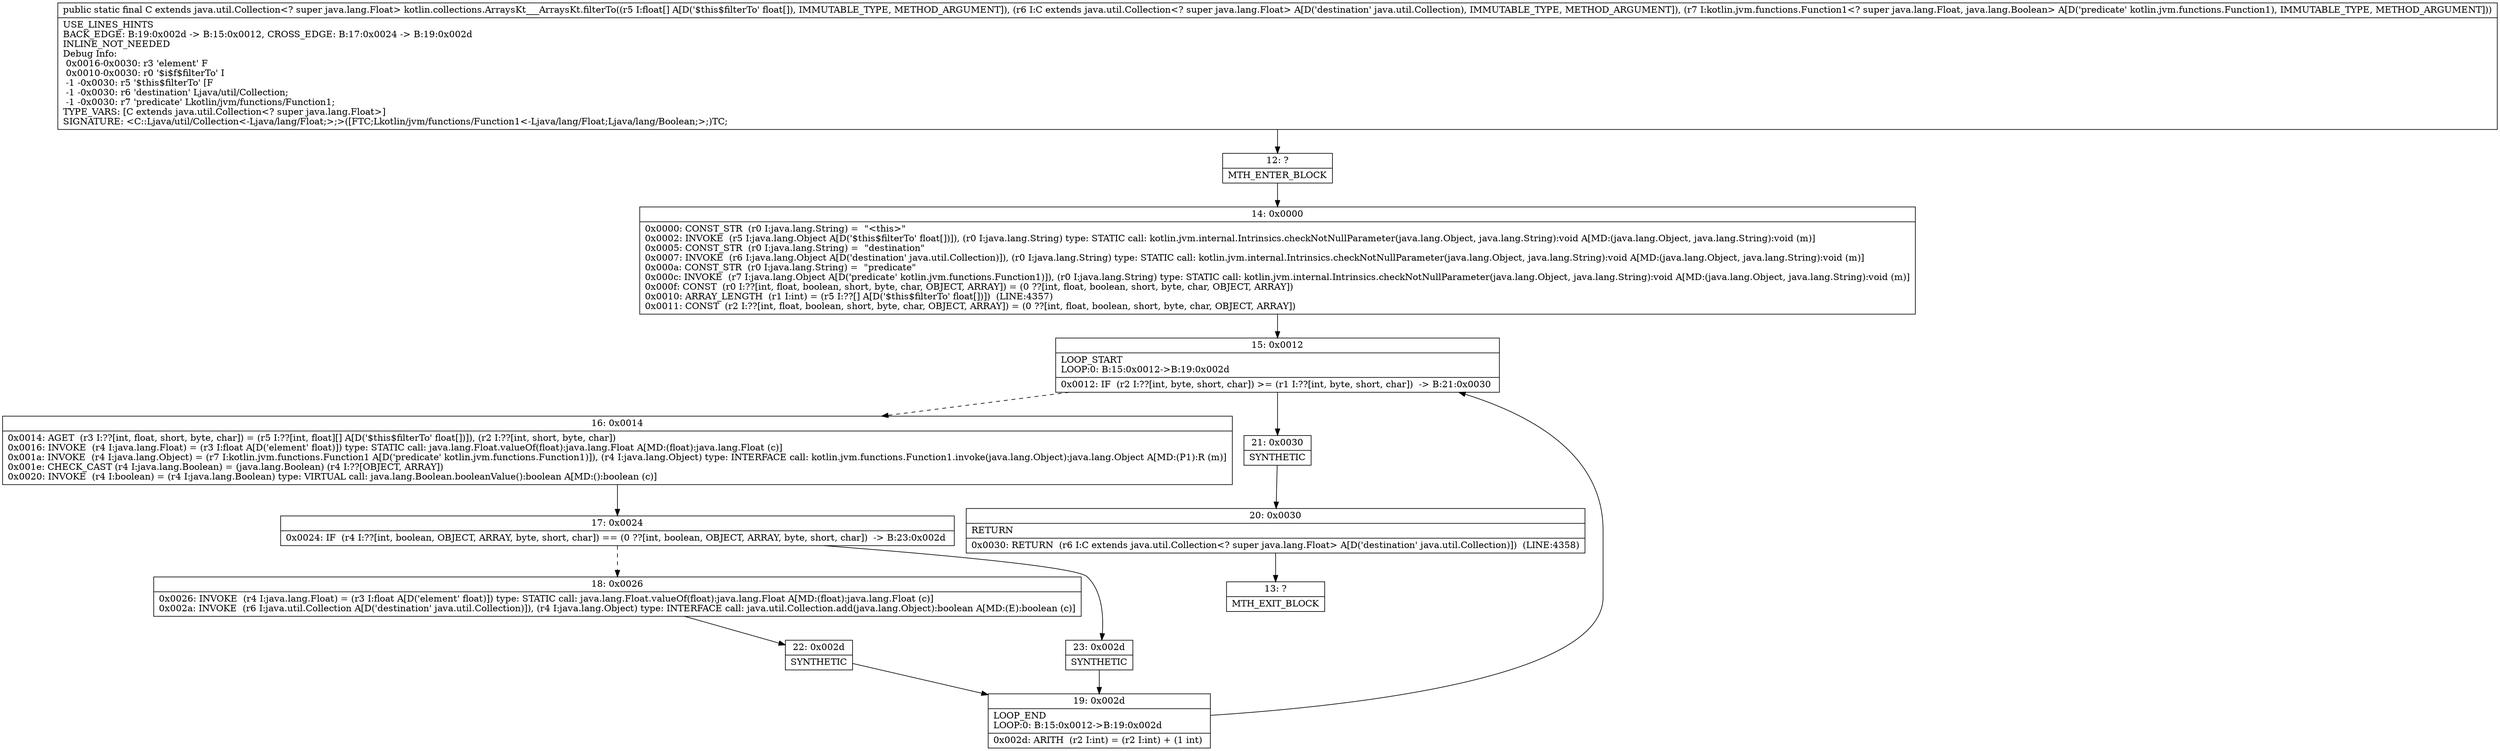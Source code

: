 digraph "CFG forkotlin.collections.ArraysKt___ArraysKt.filterTo([FLjava\/util\/Collection;Lkotlin\/jvm\/functions\/Function1;)Ljava\/util\/Collection;" {
Node_12 [shape=record,label="{12\:\ ?|MTH_ENTER_BLOCK\l}"];
Node_14 [shape=record,label="{14\:\ 0x0000|0x0000: CONST_STR  (r0 I:java.lang.String) =  \"\<this\>\" \l0x0002: INVOKE  (r5 I:java.lang.Object A[D('$this$filterTo' float[])]), (r0 I:java.lang.String) type: STATIC call: kotlin.jvm.internal.Intrinsics.checkNotNullParameter(java.lang.Object, java.lang.String):void A[MD:(java.lang.Object, java.lang.String):void (m)]\l0x0005: CONST_STR  (r0 I:java.lang.String) =  \"destination\" \l0x0007: INVOKE  (r6 I:java.lang.Object A[D('destination' java.util.Collection)]), (r0 I:java.lang.String) type: STATIC call: kotlin.jvm.internal.Intrinsics.checkNotNullParameter(java.lang.Object, java.lang.String):void A[MD:(java.lang.Object, java.lang.String):void (m)]\l0x000a: CONST_STR  (r0 I:java.lang.String) =  \"predicate\" \l0x000c: INVOKE  (r7 I:java.lang.Object A[D('predicate' kotlin.jvm.functions.Function1)]), (r0 I:java.lang.String) type: STATIC call: kotlin.jvm.internal.Intrinsics.checkNotNullParameter(java.lang.Object, java.lang.String):void A[MD:(java.lang.Object, java.lang.String):void (m)]\l0x000f: CONST  (r0 I:??[int, float, boolean, short, byte, char, OBJECT, ARRAY]) = (0 ??[int, float, boolean, short, byte, char, OBJECT, ARRAY]) \l0x0010: ARRAY_LENGTH  (r1 I:int) = (r5 I:??[] A[D('$this$filterTo' float[])])  (LINE:4357)\l0x0011: CONST  (r2 I:??[int, float, boolean, short, byte, char, OBJECT, ARRAY]) = (0 ??[int, float, boolean, short, byte, char, OBJECT, ARRAY]) \l}"];
Node_15 [shape=record,label="{15\:\ 0x0012|LOOP_START\lLOOP:0: B:15:0x0012\-\>B:19:0x002d\l|0x0012: IF  (r2 I:??[int, byte, short, char]) \>= (r1 I:??[int, byte, short, char])  \-\> B:21:0x0030 \l}"];
Node_16 [shape=record,label="{16\:\ 0x0014|0x0014: AGET  (r3 I:??[int, float, short, byte, char]) = (r5 I:??[int, float][] A[D('$this$filterTo' float[])]), (r2 I:??[int, short, byte, char]) \l0x0016: INVOKE  (r4 I:java.lang.Float) = (r3 I:float A[D('element' float)]) type: STATIC call: java.lang.Float.valueOf(float):java.lang.Float A[MD:(float):java.lang.Float (c)]\l0x001a: INVOKE  (r4 I:java.lang.Object) = (r7 I:kotlin.jvm.functions.Function1 A[D('predicate' kotlin.jvm.functions.Function1)]), (r4 I:java.lang.Object) type: INTERFACE call: kotlin.jvm.functions.Function1.invoke(java.lang.Object):java.lang.Object A[MD:(P1):R (m)]\l0x001e: CHECK_CAST (r4 I:java.lang.Boolean) = (java.lang.Boolean) (r4 I:??[OBJECT, ARRAY]) \l0x0020: INVOKE  (r4 I:boolean) = (r4 I:java.lang.Boolean) type: VIRTUAL call: java.lang.Boolean.booleanValue():boolean A[MD:():boolean (c)]\l}"];
Node_17 [shape=record,label="{17\:\ 0x0024|0x0024: IF  (r4 I:??[int, boolean, OBJECT, ARRAY, byte, short, char]) == (0 ??[int, boolean, OBJECT, ARRAY, byte, short, char])  \-\> B:23:0x002d \l}"];
Node_18 [shape=record,label="{18\:\ 0x0026|0x0026: INVOKE  (r4 I:java.lang.Float) = (r3 I:float A[D('element' float)]) type: STATIC call: java.lang.Float.valueOf(float):java.lang.Float A[MD:(float):java.lang.Float (c)]\l0x002a: INVOKE  (r6 I:java.util.Collection A[D('destination' java.util.Collection)]), (r4 I:java.lang.Object) type: INTERFACE call: java.util.Collection.add(java.lang.Object):boolean A[MD:(E):boolean (c)]\l}"];
Node_22 [shape=record,label="{22\:\ 0x002d|SYNTHETIC\l}"];
Node_19 [shape=record,label="{19\:\ 0x002d|LOOP_END\lLOOP:0: B:15:0x0012\-\>B:19:0x002d\l|0x002d: ARITH  (r2 I:int) = (r2 I:int) + (1 int) \l}"];
Node_23 [shape=record,label="{23\:\ 0x002d|SYNTHETIC\l}"];
Node_21 [shape=record,label="{21\:\ 0x0030|SYNTHETIC\l}"];
Node_20 [shape=record,label="{20\:\ 0x0030|RETURN\l|0x0030: RETURN  (r6 I:C extends java.util.Collection\<? super java.lang.Float\> A[D('destination' java.util.Collection)])  (LINE:4358)\l}"];
Node_13 [shape=record,label="{13\:\ ?|MTH_EXIT_BLOCK\l}"];
MethodNode[shape=record,label="{public static final C extends java.util.Collection\<? super java.lang.Float\> kotlin.collections.ArraysKt___ArraysKt.filterTo((r5 I:float[] A[D('$this$filterTo' float[]), IMMUTABLE_TYPE, METHOD_ARGUMENT]), (r6 I:C extends java.util.Collection\<? super java.lang.Float\> A[D('destination' java.util.Collection), IMMUTABLE_TYPE, METHOD_ARGUMENT]), (r7 I:kotlin.jvm.functions.Function1\<? super java.lang.Float, java.lang.Boolean\> A[D('predicate' kotlin.jvm.functions.Function1), IMMUTABLE_TYPE, METHOD_ARGUMENT]))  | USE_LINES_HINTS\lBACK_EDGE: B:19:0x002d \-\> B:15:0x0012, CROSS_EDGE: B:17:0x0024 \-\> B:19:0x002d\lINLINE_NOT_NEEDED\lDebug Info:\l  0x0016\-0x0030: r3 'element' F\l  0x0010\-0x0030: r0 '$i$f$filterTo' I\l  \-1 \-0x0030: r5 '$this$filterTo' [F\l  \-1 \-0x0030: r6 'destination' Ljava\/util\/Collection;\l  \-1 \-0x0030: r7 'predicate' Lkotlin\/jvm\/functions\/Function1;\lTYPE_VARS: [C extends java.util.Collection\<? super java.lang.Float\>]\lSIGNATURE: \<C::Ljava\/util\/Collection\<\-Ljava\/lang\/Float;\>;\>([FTC;Lkotlin\/jvm\/functions\/Function1\<\-Ljava\/lang\/Float;Ljava\/lang\/Boolean;\>;)TC;\l}"];
MethodNode -> Node_12;Node_12 -> Node_14;
Node_14 -> Node_15;
Node_15 -> Node_16[style=dashed];
Node_15 -> Node_21;
Node_16 -> Node_17;
Node_17 -> Node_18[style=dashed];
Node_17 -> Node_23;
Node_18 -> Node_22;
Node_22 -> Node_19;
Node_19 -> Node_15;
Node_23 -> Node_19;
Node_21 -> Node_20;
Node_20 -> Node_13;
}

